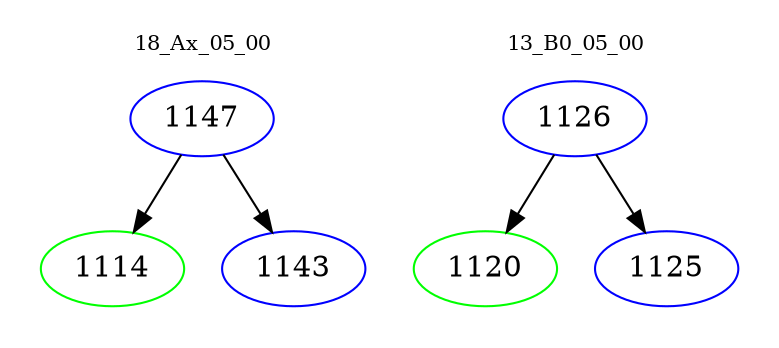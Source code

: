 digraph{
subgraph cluster_0 {
color = white
label = "18_Ax_05_00";
fontsize=10;
T0_1147 [label="1147", color="blue"]
T0_1147 -> T0_1114 [color="black"]
T0_1114 [label="1114", color="green"]
T0_1147 -> T0_1143 [color="black"]
T0_1143 [label="1143", color="blue"]
}
subgraph cluster_1 {
color = white
label = "13_B0_05_00";
fontsize=10;
T1_1126 [label="1126", color="blue"]
T1_1126 -> T1_1120 [color="black"]
T1_1120 [label="1120", color="green"]
T1_1126 -> T1_1125 [color="black"]
T1_1125 [label="1125", color="blue"]
}
}
